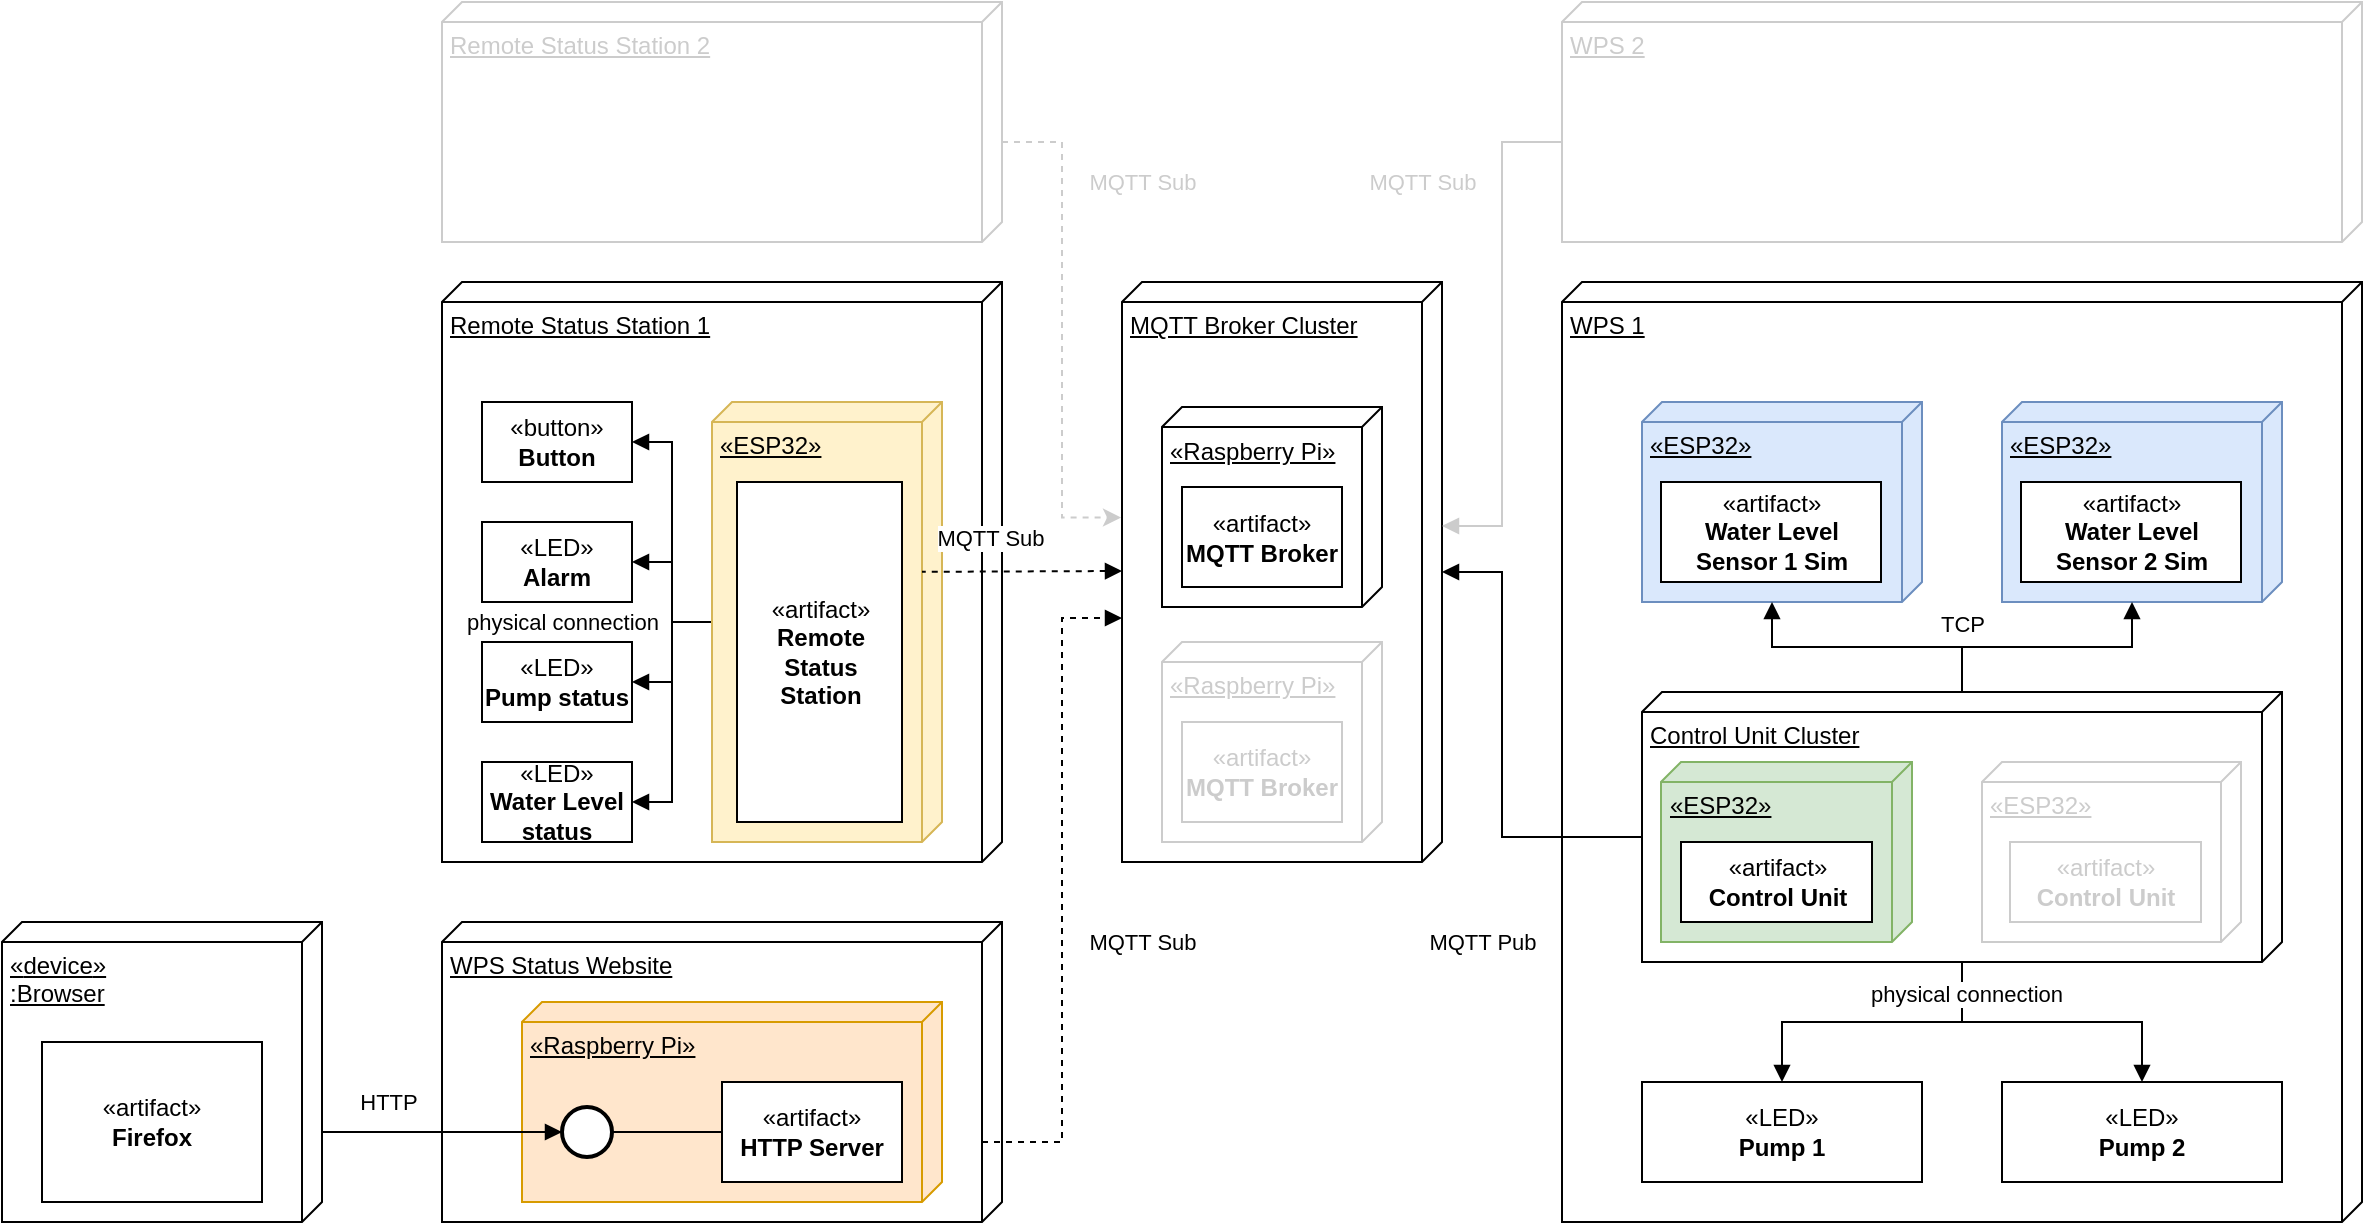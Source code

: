 <mxfile version="16.5.1" type="device"><diagram id="-jloQYBRYK6Awh3fImPs" name="Página-1"><mxGraphModel dx="2253" dy="2021" grid="1" gridSize="10" guides="1" tooltips="1" connect="1" arrows="1" fold="1" page="1" pageScale="1" pageWidth="827" pageHeight="1169" math="0" shadow="0"><root><mxCell id="0"/><mxCell id="1" parent="0"/><mxCell id="XlQ_gyAynb_7siddWxOq-5" value="MQTT Broker Cluster" style="verticalAlign=top;align=left;spacingTop=8;spacingLeft=2;spacingRight=12;shape=cube;size=10;direction=south;fontStyle=4;html=1;whiteSpace=wrap;" parent="1" vertex="1"><mxGeometry x="-40" y="120" width="160" height="290" as="geometry"/></mxCell><mxCell id="bxP-EH-jp1SR5SKdyFND-36" value="Remote Status Station 1" style="verticalAlign=top;align=left;spacingTop=8;spacingLeft=2;spacingRight=12;shape=cube;size=10;direction=south;fontStyle=4;html=1;whiteSpace=wrap;" parent="1" vertex="1"><mxGeometry x="-380" y="120" width="280" height="290" as="geometry"/></mxCell><mxCell id="bxP-EH-jp1SR5SKdyFND-11" value="WPS 1" style="verticalAlign=top;align=left;spacingTop=8;spacingLeft=2;spacingRight=12;shape=cube;size=10;direction=south;fontStyle=4;html=1;whiteSpace=wrap;" parent="1" vertex="1"><mxGeometry x="180" y="120" width="400" height="470" as="geometry"/></mxCell><mxCell id="bxP-EH-jp1SR5SKdyFND-32" style="edgeStyle=orthogonalEdgeStyle;rounded=0;orthogonalLoop=1;jettySize=auto;html=1;endArrow=block;endFill=1;" parent="1" source="bxP-EH-jp1SR5SKdyFND-1" target="bxP-EH-jp1SR5SKdyFND-8" edge="1"><mxGeometry relative="1" as="geometry"/></mxCell><mxCell id="bxP-EH-jp1SR5SKdyFND-33" style="edgeStyle=orthogonalEdgeStyle;rounded=0;orthogonalLoop=1;jettySize=auto;html=1;endArrow=block;endFill=1;" parent="1" source="bxP-EH-jp1SR5SKdyFND-1" target="bxP-EH-jp1SR5SKdyFND-9" edge="1"><mxGeometry relative="1" as="geometry"/></mxCell><mxCell id="yxCRoeXFlVbRXxYkmi1v-1" value="physical connection" style="edgeLabel;html=1;align=center;verticalAlign=middle;resizable=0;points=[];" parent="bxP-EH-jp1SR5SKdyFND-33" connectable="0" vertex="1"><mxGeometry x="-0.787" y="2" relative="1" as="geometry"><mxPoint as="offset"/></mxGeometry></mxCell><mxCell id="bxP-EH-jp1SR5SKdyFND-1" value="Control Unit Cluster" style="verticalAlign=top;align=left;spacingTop=8;spacingLeft=2;spacingRight=12;shape=cube;size=10;direction=south;fontStyle=4;html=1;whiteSpace=wrap;" parent="1" vertex="1"><mxGeometry x="220" y="325" width="320" height="135" as="geometry"/></mxCell><mxCell id="bxP-EH-jp1SR5SKdyFND-3" value="«ESP32»" style="verticalAlign=top;align=left;spacingTop=8;spacingLeft=2;spacingRight=12;shape=cube;size=10;direction=south;fontStyle=4;html=1;whiteSpace=wrap;fillColor=#dae8fc;strokeColor=#6c8ebf;" parent="1" vertex="1"><mxGeometry x="220" y="180" width="140" height="100" as="geometry"/></mxCell><mxCell id="bxP-EH-jp1SR5SKdyFND-4" value="«artifact»&lt;br&gt;&lt;b&gt;Water Level Sensor 1 Sim&lt;/b&gt;" style="html=1;whiteSpace=wrap;" parent="1" vertex="1"><mxGeometry x="229.5" y="220" width="110" height="50" as="geometry"/></mxCell><mxCell id="bxP-EH-jp1SR5SKdyFND-5" value="«ESP32»" style="verticalAlign=top;align=left;spacingTop=8;spacingLeft=2;spacingRight=12;shape=cube;size=10;direction=south;fontStyle=4;html=1;whiteSpace=wrap;fillColor=#dae8fc;strokeColor=#6c8ebf;" parent="1" vertex="1"><mxGeometry x="400" y="180" width="140" height="100" as="geometry"/></mxCell><mxCell id="bxP-EH-jp1SR5SKdyFND-6" value="«artifact»&lt;br&gt;&lt;b&gt;Water Level Sensor 2 Sim&lt;/b&gt;" style="html=1;whiteSpace=wrap;" parent="1" vertex="1"><mxGeometry x="409.5" y="220" width="110" height="50" as="geometry"/></mxCell><mxCell id="bxP-EH-jp1SR5SKdyFND-8" value="«LED»&lt;br&gt;&lt;b&gt;Pump 1&lt;/b&gt;" style="html=1;whiteSpace=wrap;" parent="1" vertex="1"><mxGeometry x="220" y="520" width="140" height="50" as="geometry"/></mxCell><mxCell id="bxP-EH-jp1SR5SKdyFND-9" value="«LED»&lt;br&gt;&lt;b&gt;Pump 2&lt;/b&gt;" style="html=1;whiteSpace=wrap;" parent="1" vertex="1"><mxGeometry x="400" y="520" width="140" height="50" as="geometry"/></mxCell><mxCell id="bxP-EH-jp1SR5SKdyFND-12" value="WPS 2" style="verticalAlign=top;align=left;spacingTop=8;spacingLeft=2;spacingRight=12;shape=cube;size=10;direction=south;fontStyle=4;html=1;whiteSpace=wrap;strokeColor=#CCCCCC;fontColor=#CCCCCC;" parent="1" vertex="1"><mxGeometry x="180" y="-20" width="400" height="120" as="geometry"/></mxCell><mxCell id="bxP-EH-jp1SR5SKdyFND-29" style="edgeStyle=orthogonalEdgeStyle;rounded=0;orthogonalLoop=1;jettySize=auto;html=1;entryX=0;entryY=0;entryDx=100;entryDy=75;entryPerimeter=0;endArrow=block;endFill=1;" parent="1" source="bxP-EH-jp1SR5SKdyFND-1" target="bxP-EH-jp1SR5SKdyFND-3" edge="1"><mxGeometry relative="1" as="geometry"/></mxCell><mxCell id="bxP-EH-jp1SR5SKdyFND-31" value="TCP" style="edgeLabel;html=1;align=center;verticalAlign=middle;resizable=0;points=[];labelBackgroundColor=none;" parent="bxP-EH-jp1SR5SKdyFND-29" vertex="1" connectable="0"><mxGeometry x="-0.345" y="2" relative="1" as="geometry"><mxPoint x="23" y="-14" as="offset"/></mxGeometry></mxCell><mxCell id="bxP-EH-jp1SR5SKdyFND-30" style="edgeStyle=orthogonalEdgeStyle;rounded=0;orthogonalLoop=1;jettySize=auto;html=1;entryX=0;entryY=0;entryDx=100;entryDy=75;entryPerimeter=0;endArrow=block;endFill=1;" parent="1" source="bxP-EH-jp1SR5SKdyFND-1" target="bxP-EH-jp1SR5SKdyFND-5" edge="1"><mxGeometry relative="1" as="geometry"/></mxCell><mxCell id="bxP-EH-jp1SR5SKdyFND-50" style="edgeStyle=orthogonalEdgeStyle;rounded=0;orthogonalLoop=1;jettySize=auto;html=1;entryX=1;entryY=0.5;entryDx=0;entryDy=0;endArrow=block;endFill=1;" parent="1" source="bxP-EH-jp1SR5SKdyFND-37" target="bxP-EH-jp1SR5SKdyFND-42" edge="1"><mxGeometry relative="1" as="geometry"><Array as="points"><mxPoint x="-265" y="290"/><mxPoint x="-265" y="200"/></Array></mxGeometry></mxCell><mxCell id="bxP-EH-jp1SR5SKdyFND-51" style="edgeStyle=orthogonalEdgeStyle;rounded=0;orthogonalLoop=1;jettySize=auto;html=1;entryX=1;entryY=0.5;entryDx=0;entryDy=0;endArrow=block;endFill=1;" parent="1" source="bxP-EH-jp1SR5SKdyFND-37" target="bxP-EH-jp1SR5SKdyFND-41" edge="1"><mxGeometry relative="1" as="geometry"/></mxCell><mxCell id="bxP-EH-jp1SR5SKdyFND-52" style="edgeStyle=orthogonalEdgeStyle;rounded=0;orthogonalLoop=1;jettySize=auto;html=1;entryX=1;entryY=0.5;entryDx=0;entryDy=0;endArrow=block;endFill=1;" parent="1" source="bxP-EH-jp1SR5SKdyFND-37" target="bxP-EH-jp1SR5SKdyFND-40" edge="1"><mxGeometry relative="1" as="geometry"/></mxCell><mxCell id="bxP-EH-jp1SR5SKdyFND-54" style="edgeStyle=orthogonalEdgeStyle;rounded=0;orthogonalLoop=1;jettySize=auto;html=1;entryX=1;entryY=0.5;entryDx=0;entryDy=0;endArrow=block;endFill=1;" parent="1" source="bxP-EH-jp1SR5SKdyFND-37" target="bxP-EH-jp1SR5SKdyFND-39" edge="1"><mxGeometry relative="1" as="geometry"/></mxCell><mxCell id="yxCRoeXFlVbRXxYkmi1v-2" value="physical connection" style="edgeLabel;html=1;align=center;verticalAlign=middle;resizable=0;points=[];" parent="bxP-EH-jp1SR5SKdyFND-54" connectable="0" vertex="1"><mxGeometry x="-0.769" y="-4" relative="1" as="geometry"><mxPoint x="-60" y="4" as="offset"/></mxGeometry></mxCell><mxCell id="bxP-EH-jp1SR5SKdyFND-37" value="«ESP32»" style="verticalAlign=top;align=left;spacingTop=8;spacingLeft=2;spacingRight=12;shape=cube;size=10;direction=south;fontStyle=4;html=1;whiteSpace=wrap;fillColor=#fff2cc;strokeColor=#d6b656;" parent="1" vertex="1"><mxGeometry x="-245" y="180" width="115" height="220" as="geometry"/></mxCell><mxCell id="bxP-EH-jp1SR5SKdyFND-38" value="«artifact»&lt;br&gt;&lt;b&gt;Remote Status &lt;br&gt;Station&lt;br&gt;&lt;/b&gt;" style="html=1;whiteSpace=wrap;" parent="1" vertex="1"><mxGeometry x="-232.5" y="220" width="82.5" height="170" as="geometry"/></mxCell><mxCell id="bxP-EH-jp1SR5SKdyFND-39" value="«LED»&lt;br&gt;&lt;b&gt;Water Level status&lt;/b&gt;" style="html=1;whiteSpace=wrap;" parent="1" vertex="1"><mxGeometry x="-360" y="360" width="75" height="40" as="geometry"/></mxCell><mxCell id="bxP-EH-jp1SR5SKdyFND-40" value="«LED»&lt;br&gt;&lt;b&gt;Pump status&lt;/b&gt;" style="html=1;whiteSpace=wrap;" parent="1" vertex="1"><mxGeometry x="-360" y="300" width="75" height="40" as="geometry"/></mxCell><mxCell id="bxP-EH-jp1SR5SKdyFND-41" value="«LED»&lt;br&gt;&lt;b&gt;Alarm&lt;/b&gt;" style="html=1;whiteSpace=wrap;" parent="1" vertex="1"><mxGeometry x="-360" y="240" width="75" height="40" as="geometry"/></mxCell><mxCell id="bxP-EH-jp1SR5SKdyFND-42" value="«button»&lt;br&gt;&lt;b&gt;Button&lt;/b&gt;" style="html=1;whiteSpace=wrap;" parent="1" vertex="1"><mxGeometry x="-360" y="180" width="75" height="40" as="geometry"/></mxCell><mxCell id="bxP-EH-jp1SR5SKdyFND-57" value="Remote Status Station 2" style="verticalAlign=top;align=left;spacingTop=8;spacingLeft=2;spacingRight=12;shape=cube;size=10;direction=south;fontStyle=4;html=1;whiteSpace=wrap;strokeColor=#CCCCCC;fontColor=#CCCCCC;" parent="1" vertex="1"><mxGeometry x="-380" y="-20" width="280" height="120" as="geometry"/></mxCell><mxCell id="bxP-EH-jp1SR5SKdyFND-61" value="WPS Status Website" style="verticalAlign=top;align=left;spacingTop=8;spacingLeft=2;spacingRight=12;shape=cube;size=10;direction=south;fontStyle=4;html=1;whiteSpace=wrap;" parent="1" vertex="1"><mxGeometry x="-380" y="440" width="280" height="150" as="geometry"/></mxCell><mxCell id="bxP-EH-jp1SR5SKdyFND-63" value="«Raspberry Pi»" style="verticalAlign=top;align=left;spacingTop=8;spacingLeft=2;spacingRight=12;shape=cube;size=10;direction=south;fontStyle=4;html=1;whiteSpace=wrap;fillColor=#ffe6cc;strokeColor=#d79b00;" parent="1" vertex="1"><mxGeometry x="-340" y="480" width="210" height="100" as="geometry"/></mxCell><mxCell id="bxP-EH-jp1SR5SKdyFND-64" value="«artifact»&lt;br&gt;&lt;b&gt;HTTP Server&lt;/b&gt;" style="html=1;whiteSpace=wrap;" parent="1" vertex="1"><mxGeometry x="-240" y="520" width="90" height="50" as="geometry"/></mxCell><mxCell id="bxP-EH-jp1SR5SKdyFND-70" value="«&lt;span style=&quot;border-color: var(--border-color); color: rgb(0, 0, 0); background-color: initial;&quot;&gt;device&lt;/span&gt;&lt;span style=&quot;color: rgb(0, 0, 0);&quot;&gt;»&lt;br&gt;:Browser&lt;br&gt;&lt;/span&gt;" style="verticalAlign=top;align=left;spacingTop=8;spacingLeft=2;spacingRight=12;shape=cube;size=10;direction=south;fontStyle=4;html=1;whiteSpace=wrap;" parent="1" vertex="1"><mxGeometry x="-600" y="440" width="160" height="150" as="geometry"/></mxCell><mxCell id="bxP-EH-jp1SR5SKdyFND-71" value="«artifact»&lt;br&gt;&lt;b&gt;Firefox&lt;/b&gt;" style="html=1;whiteSpace=wrap;" parent="1" vertex="1"><mxGeometry x="-580" y="500" width="110" height="80" as="geometry"/></mxCell><mxCell id="bxP-EH-jp1SR5SKdyFND-73" style="edgeStyle=orthogonalEdgeStyle;rounded=0;orthogonalLoop=1;jettySize=auto;html=1;entryX=0;entryY=0.5;entryDx=0;entryDy=0;endArrow=block;endFill=1;" parent="1" source="bxP-EH-jp1SR5SKdyFND-70" target="bxP-EH-jp1SR5SKdyFND-75" edge="1"><mxGeometry relative="1" as="geometry"><Array as="points"><mxPoint x="-390" y="545"/><mxPoint x="-390" y="545"/></Array></mxGeometry></mxCell><mxCell id="bxP-EH-jp1SR5SKdyFND-74" value="HTTP" style="edgeLabel;html=1;align=center;verticalAlign=middle;resizable=0;points=[];" parent="bxP-EH-jp1SR5SKdyFND-73" vertex="1" connectable="0"><mxGeometry x="-0.35" y="-2" relative="1" as="geometry"><mxPoint x="-6" y="-17" as="offset"/></mxGeometry></mxCell><mxCell id="bxP-EH-jp1SR5SKdyFND-76" style="edgeStyle=orthogonalEdgeStyle;rounded=0;orthogonalLoop=1;jettySize=auto;html=1;entryX=0;entryY=0.5;entryDx=0;entryDy=0;endArrow=none;endFill=0;" parent="1" source="bxP-EH-jp1SR5SKdyFND-75" target="bxP-EH-jp1SR5SKdyFND-64" edge="1"><mxGeometry relative="1" as="geometry"/></mxCell><mxCell id="bxP-EH-jp1SR5SKdyFND-75" value="" style="ellipse;whiteSpace=wrap;html=1;aspect=fixed;strokeWidth=2;" parent="1" vertex="1"><mxGeometry x="-320" y="532.5" width="25" height="25" as="geometry"/></mxCell><mxCell id="XlQ_gyAynb_7siddWxOq-1" value="«Raspberry Pi»" style="verticalAlign=top;align=left;spacingTop=8;spacingLeft=2;spacingRight=12;shape=cube;size=10;direction=south;fontStyle=4;html=1;whiteSpace=wrap;" parent="1" vertex="1"><mxGeometry x="-20" y="182.5" width="110" height="100" as="geometry"/></mxCell><mxCell id="XlQ_gyAynb_7siddWxOq-2" value="«artifact»&lt;br&gt;&lt;b&gt;MQTT Broker&lt;/b&gt;" style="html=1;whiteSpace=wrap;" parent="1" vertex="1"><mxGeometry x="-10" y="222.5" width="80" height="50" as="geometry"/></mxCell><mxCell id="XlQ_gyAynb_7siddWxOq-3" value="«Raspberry Pi»" style="verticalAlign=top;align=left;spacingTop=8;spacingLeft=2;spacingRight=12;shape=cube;size=10;direction=south;fontStyle=4;html=1;whiteSpace=wrap;fontColor=#CCCCCC;strokeColor=#CCCCCC;" parent="1" vertex="1"><mxGeometry x="-20" y="300" width="110" height="100" as="geometry"/></mxCell><mxCell id="XlQ_gyAynb_7siddWxOq-7" value="«ESP32»" style="verticalAlign=top;align=left;spacingTop=8;spacingLeft=2;spacingRight=12;shape=cube;size=10;direction=south;fontStyle=4;html=1;whiteSpace=wrap;strokeColor=#CCCCCC;fontColor=#CCCCCC;" parent="1" vertex="1"><mxGeometry x="390" y="360" width="129.5" height="90" as="geometry"/></mxCell><mxCell id="XlQ_gyAynb_7siddWxOq-4" value="«artifact»&lt;br&gt;&lt;b&gt;MQTT Broker&lt;/b&gt;" style="html=1;whiteSpace=wrap;fontColor=#CCCCCC;strokeColor=#CCCCCC;" parent="1" vertex="1"><mxGeometry x="-10" y="340" width="80" height="50" as="geometry"/></mxCell><mxCell id="bxP-EH-jp1SR5SKdyFND-48" value="«artifact»&lt;br&gt;&lt;b&gt;Control Unit&lt;/b&gt;" style="html=1;whiteSpace=wrap;strokeColor=#CCCCCC;fontColor=#CCCCCC;" parent="1" vertex="1"><mxGeometry x="404" y="400" width="95.5" height="40" as="geometry"/></mxCell><mxCell id="XlQ_gyAynb_7siddWxOq-8" value="«ESP32»" style="verticalAlign=top;align=left;spacingTop=8;spacingLeft=2;spacingRight=12;shape=cube;size=10;direction=south;fontStyle=4;html=1;whiteSpace=wrap;fillColor=#d5e8d4;strokeColor=#82b366;" parent="1" vertex="1"><mxGeometry x="229.5" y="360" width="125.5" height="90" as="geometry"/></mxCell><mxCell id="XlQ_gyAynb_7siddWxOq-9" value="«artifact»&lt;br&gt;&lt;b&gt;Control Unit&lt;/b&gt;" style="html=1;whiteSpace=wrap;" parent="1" vertex="1"><mxGeometry x="239.5" y="400" width="95.5" height="40" as="geometry"/></mxCell><mxCell id="XlQ_gyAynb_7siddWxOq-10" value="" style="endArrow=block;html=1;rounded=0;exitX=0;exitY=0;exitDx=72.5;exitDy=320;exitPerimeter=0;entryX=0;entryY=0;entryDx=145;entryDy=0;entryPerimeter=0;edgeStyle=orthogonalEdgeStyle;endFill=1;" parent="1" source="bxP-EH-jp1SR5SKdyFND-1" target="XlQ_gyAynb_7siddWxOq-5" edge="1"><mxGeometry width="50" height="50" relative="1" as="geometry"><mxPoint x="-120" y="420" as="sourcePoint"/><mxPoint x="-70" y="370" as="targetPoint"/><Array as="points"><mxPoint x="150" y="398"/><mxPoint x="150" y="265"/></Array></mxGeometry></mxCell><mxCell id="XlQ_gyAynb_7siddWxOq-12" value="MQTT Pub" style="edgeLabel;html=1;align=center;verticalAlign=middle;resizable=0;points=[];" parent="XlQ_gyAynb_7siddWxOq-10" vertex="1" connectable="0"><mxGeometry x="0.062" y="-2" relative="1" as="geometry"><mxPoint x="-12" y="106" as="offset"/></mxGeometry></mxCell><mxCell id="XlQ_gyAynb_7siddWxOq-11" value="" style="endArrow=none;html=1;rounded=0;exitX=0.497;exitY=1.006;exitDx=0;exitDy=0;exitPerimeter=0;endFill=0;startArrow=block;startFill=1;entryX=0.386;entryY=0.087;entryDx=0;entryDy=0;entryPerimeter=0;dashed=1;" parent="1" target="bxP-EH-jp1SR5SKdyFND-37" edge="1"><mxGeometry width="50" height="50" relative="1" as="geometry"><mxPoint x="-40.0" y="264.5" as="sourcePoint"/><mxPoint x="-116" y="265" as="targetPoint"/></mxGeometry></mxCell><mxCell id="XlQ_gyAynb_7siddWxOq-13" value="MQTT Sub" style="edgeLabel;html=1;align=center;verticalAlign=middle;resizable=0;points=[];" parent="XlQ_gyAynb_7siddWxOq-11" vertex="1" connectable="0"><mxGeometry x="-0.012" y="1" relative="1" as="geometry"><mxPoint x="-17" y="-18" as="offset"/></mxGeometry></mxCell><mxCell id="UV0Z9gBOr8nxYHlWARJG-1" value="" style="endArrow=block;html=1;rounded=0;edgeStyle=orthogonalEdgeStyle;endFill=1;dashed=1;" parent="1" target="XlQ_gyAynb_7siddWxOq-5" edge="1"><mxGeometry width="50" height="50" relative="1" as="geometry"><mxPoint x="-110" y="550" as="sourcePoint"/><mxPoint x="-70" y="370" as="targetPoint"/><Array as="points"><mxPoint x="-70" y="550"/><mxPoint x="-70" y="288"/></Array></mxGeometry></mxCell><mxCell id="UV0Z9gBOr8nxYHlWARJG-2" value="MQTT Sub" style="edgeLabel;html=1;align=center;verticalAlign=middle;resizable=0;points=[];" parent="UV0Z9gBOr8nxYHlWARJG-1" vertex="1" connectable="0"><mxGeometry x="-0.149" y="2" relative="1" as="geometry"><mxPoint x="42" y="1" as="offset"/></mxGeometry></mxCell><mxCell id="UV0Z9gBOr8nxYHlWARJG-7" value="" style="endArrow=block;html=1;rounded=0;edgeStyle=orthogonalEdgeStyle;endFill=1;strokeColor=#CCCCCC;" parent="1" target="XlQ_gyAynb_7siddWxOq-5" edge="1"><mxGeometry width="50" height="50" relative="1" as="geometry"><mxPoint x="180" y="50" as="sourcePoint"/><mxPoint x="50" y="290" as="targetPoint"/><Array as="points"><mxPoint x="180" y="50"/><mxPoint x="150" y="50"/><mxPoint x="150" y="242"/></Array></mxGeometry></mxCell><mxCell id="UV0Z9gBOr8nxYHlWARJG-8" value="MQTT Sub" style="edgeLabel;html=1;align=center;verticalAlign=middle;resizable=0;points=[];fontColor=#CCCCCC;" parent="UV0Z9gBOr8nxYHlWARJG-7" vertex="1" connectable="0"><mxGeometry x="-0.313" relative="1" as="geometry"><mxPoint x="-40" y="-37" as="offset"/></mxGeometry></mxCell><mxCell id="UV0Z9gBOr8nxYHlWARJG-9" value="" style="endArrow=classic;html=1;rounded=0;entryX=0.406;entryY=1.003;entryDx=0;entryDy=0;entryPerimeter=0;edgeStyle=orthogonalEdgeStyle;dashed=1;fontColor=#CCCCCC;strokeColor=#CCCCCC;" parent="1" source="bxP-EH-jp1SR5SKdyFND-57" target="XlQ_gyAynb_7siddWxOq-5" edge="1"><mxGeometry width="50" height="50" relative="1" as="geometry"><mxPoint x="-80" y="50" as="sourcePoint"/><mxPoint x="50" y="70" as="targetPoint"/><Array as="points"><mxPoint x="-70" y="50"/><mxPoint x="-70" y="238"/></Array></mxGeometry></mxCell><mxCell id="UV0Z9gBOr8nxYHlWARJG-10" value="MQTT Sub" style="edgeLabel;html=1;align=center;verticalAlign=middle;resizable=0;points=[];fontColor=#CCCCCC;" parent="UV0Z9gBOr8nxYHlWARJG-9" vertex="1" connectable="0"><mxGeometry x="-0.635" y="1" relative="1" as="geometry"><mxPoint x="39" y="5" as="offset"/></mxGeometry></mxCell></root></mxGraphModel></diagram></mxfile>
